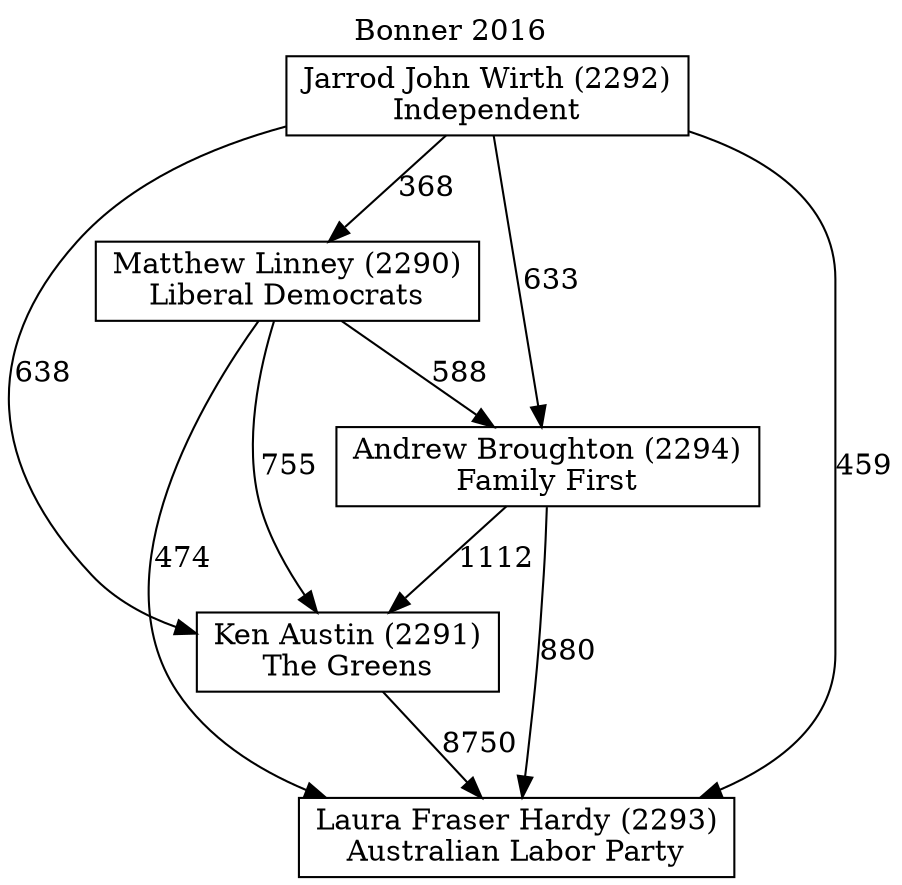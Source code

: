 // House preference flow
digraph "Laura Fraser Hardy (2293)_Bonner_2016" {
	graph [label="Bonner 2016" labelloc=t mclimit=10]
	node [shape=box]
	"Matthew Linney (2290)" [label="Matthew Linney (2290)
Liberal Democrats"]
	"Jarrod John Wirth (2292)" [label="Jarrod John Wirth (2292)
Independent"]
	"Andrew Broughton (2294)" [label="Andrew Broughton (2294)
Family First"]
	"Ken Austin (2291)" [label="Ken Austin (2291)
The Greens"]
	"Laura Fraser Hardy (2293)" [label="Laura Fraser Hardy (2293)
Australian Labor Party"]
	"Jarrod John Wirth (2292)" -> "Ken Austin (2291)" [label=638]
	"Jarrod John Wirth (2292)" -> "Laura Fraser Hardy (2293)" [label=459]
	"Ken Austin (2291)" -> "Laura Fraser Hardy (2293)" [label=8750]
	"Matthew Linney (2290)" -> "Ken Austin (2291)" [label=755]
	"Jarrod John Wirth (2292)" -> "Matthew Linney (2290)" [label=368]
	"Andrew Broughton (2294)" -> "Ken Austin (2291)" [label=1112]
	"Jarrod John Wirth (2292)" -> "Andrew Broughton (2294)" [label=633]
	"Matthew Linney (2290)" -> "Andrew Broughton (2294)" [label=588]
	"Matthew Linney (2290)" -> "Laura Fraser Hardy (2293)" [label=474]
	"Andrew Broughton (2294)" -> "Laura Fraser Hardy (2293)" [label=880]
}
